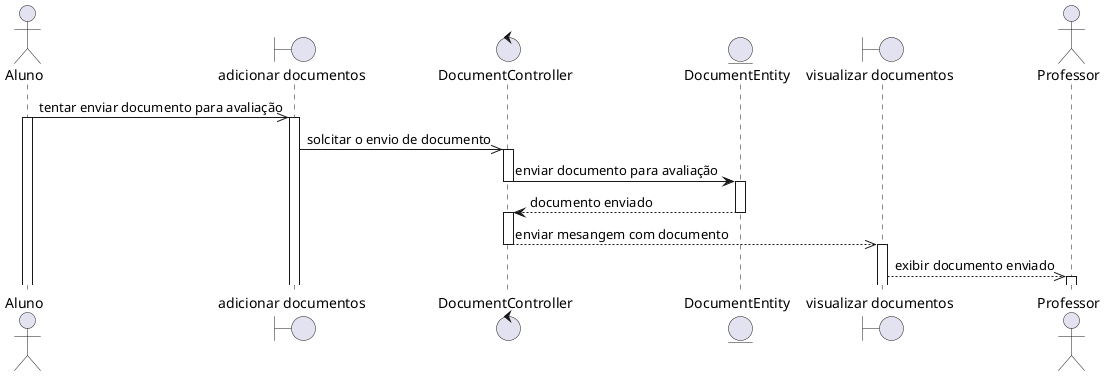@startuml

Actor Aluno 
boundary "adicionar documentos" as tela
control DocumentController
entity DocumentEntity
boundary "visualizar documentos" as ver
Actor Professor

Aluno ->> tela: tentar enviar documento para avaliação
activate Aluno
activate tela
tela ->> DocumentController: solcitar o envio de documento
activate DocumentController
DocumentController -> DocumentEntity: enviar documento para avaliação
deactivate DocumentController
activate DocumentEntity
DocumentEntity --> DocumentController: documento enviado
deactivate DocumentEntity
activate DocumentController
DocumentController -->> ver: enviar mesangem com documento
deactivate DocumentController
activate ver
ver -->> Professor: exibir documento enviado
activate Professor
@enduml